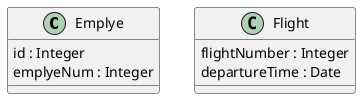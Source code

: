 @startuml

class Emplye {
    id : Integer
    emplyeNum : Integer

}

class Flight {
   flightNumber : Integer
   departureTime : Date
}
@enduml
